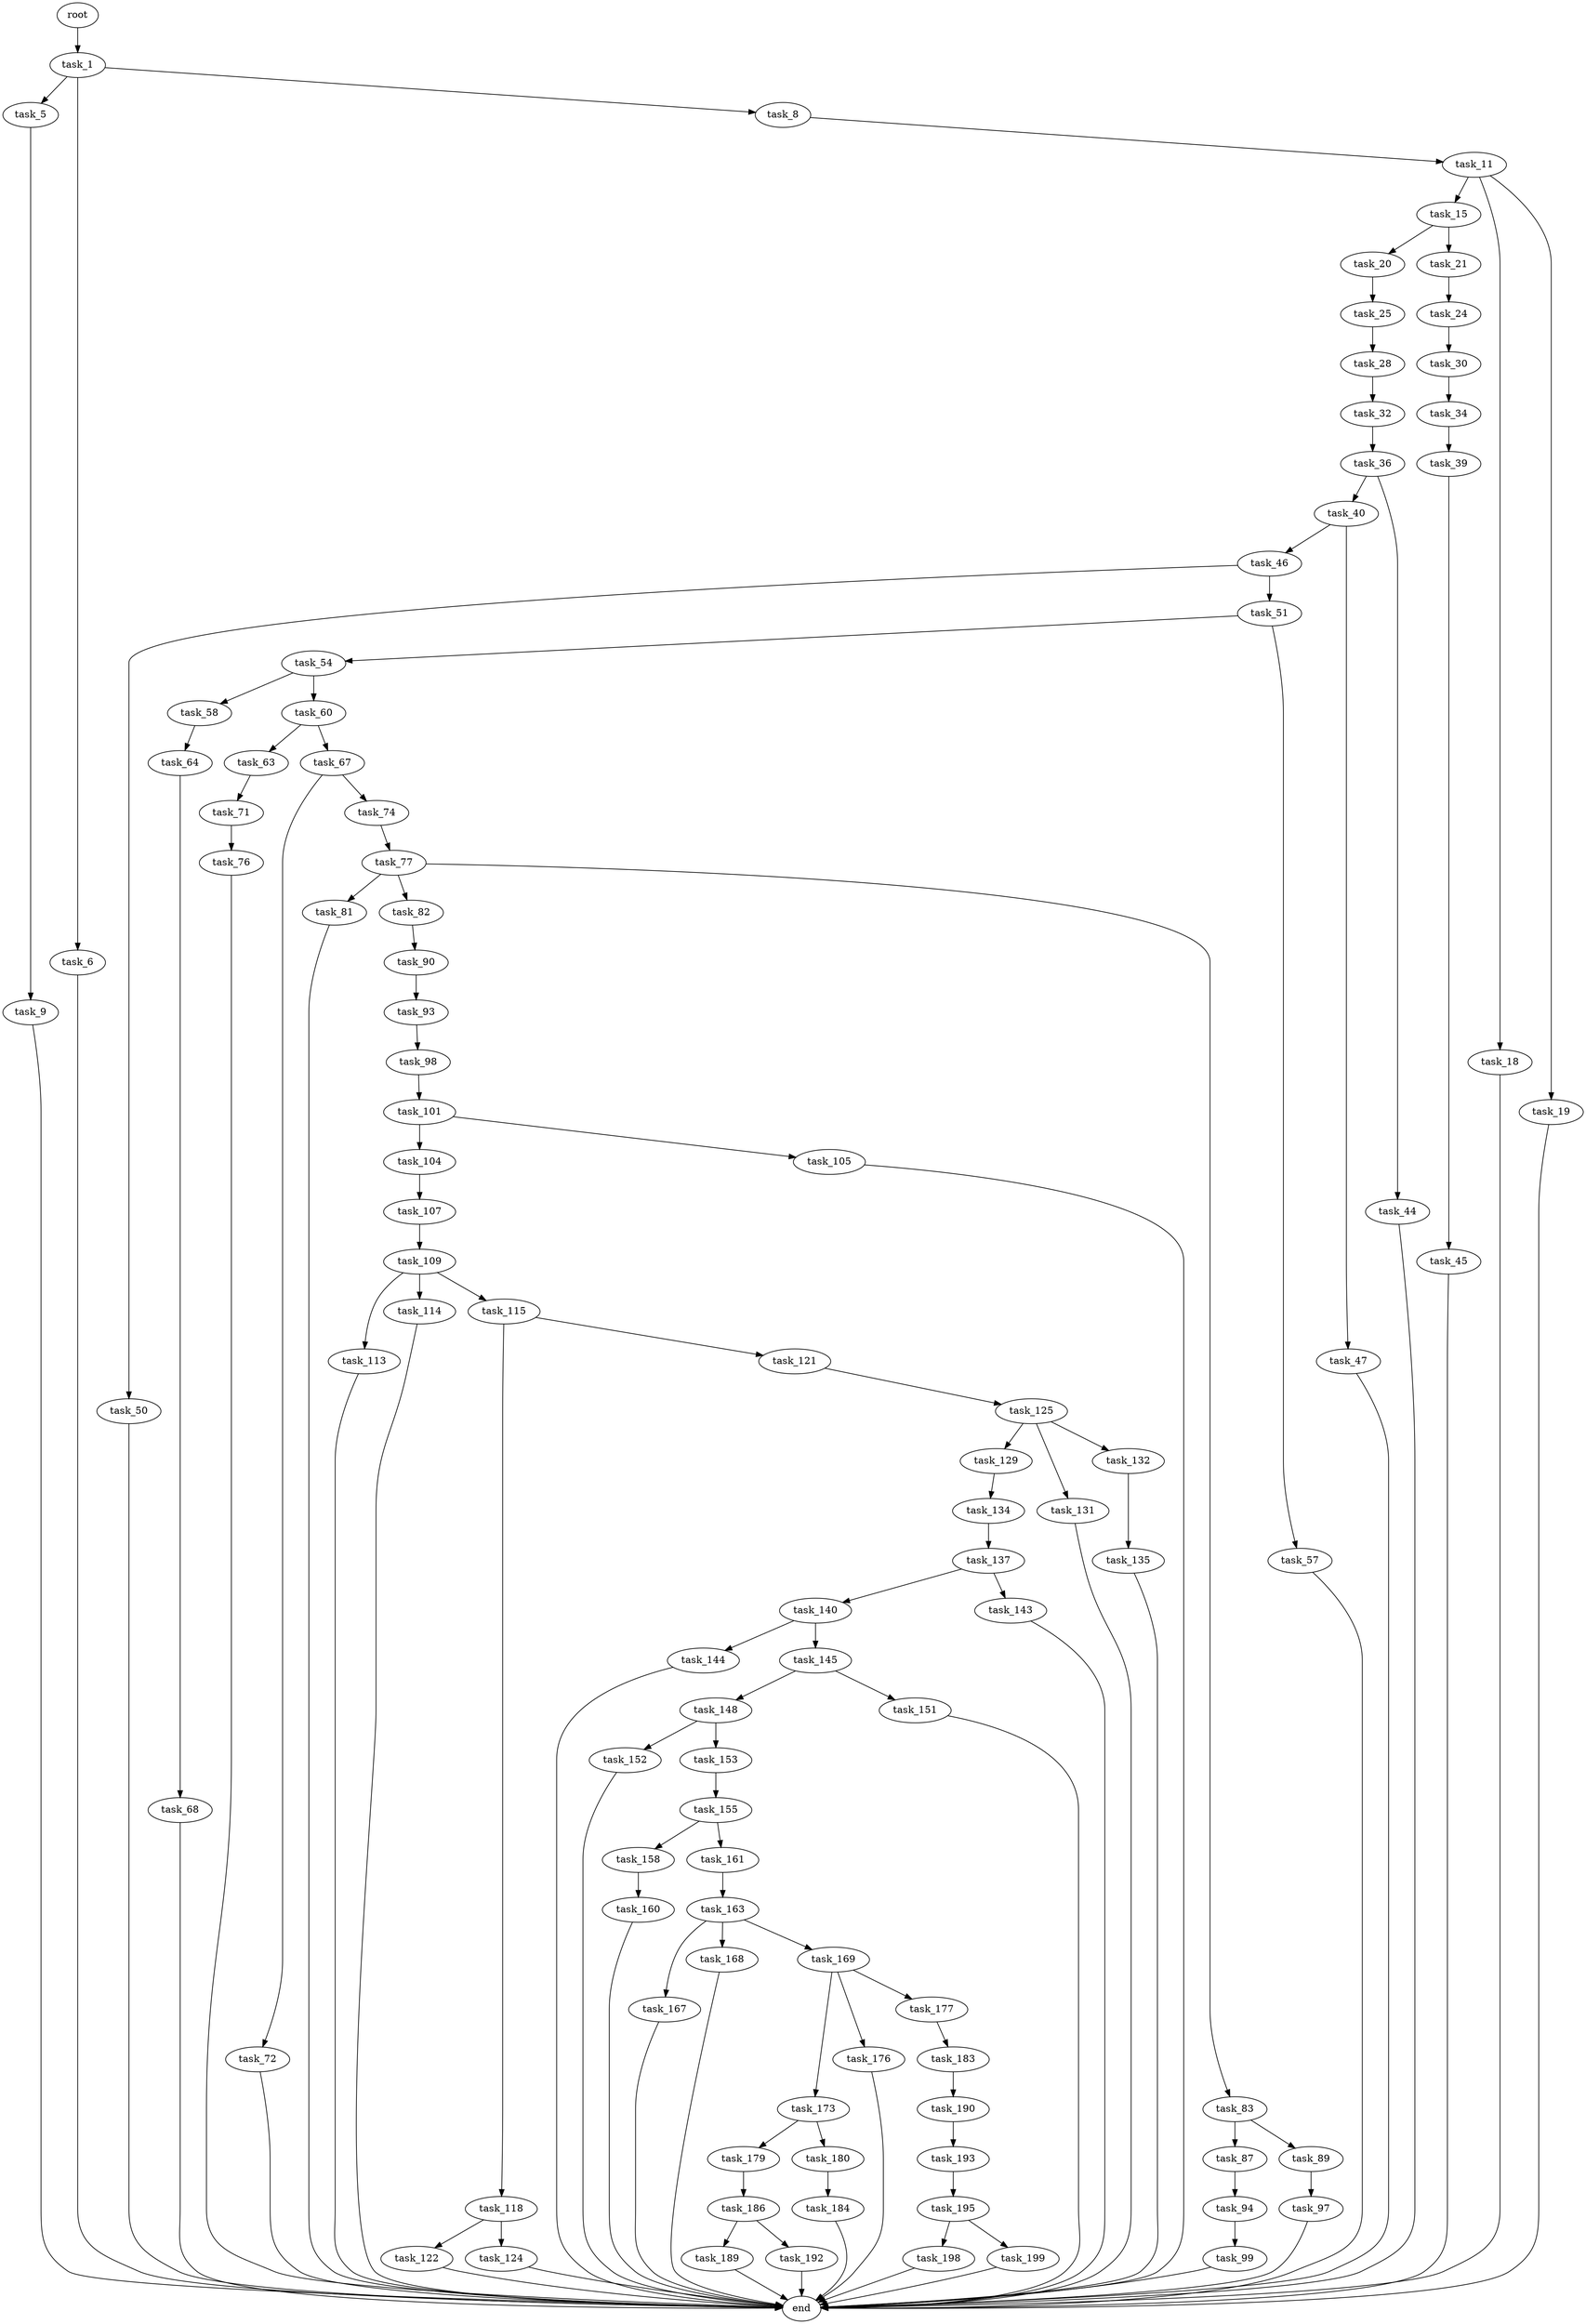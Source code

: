 digraph G {
  root [size="0.000000"];
  task_1 [size="122301692483.000000"];
  task_5 [size="549755813888.000000"];
  task_6 [size="782757789696.000000"];
  task_8 [size="549755813888.000000"];
  task_9 [size="549755813888.000000"];
  task_11 [size="134217728000.000000"];
  task_15 [size="74739023501.000000"];
  task_18 [size="3759751182.000000"];
  task_19 [size="54652690119.000000"];
  task_20 [size="24687790001.000000"];
  task_21 [size="8978109292.000000"];
  task_24 [size="782757789696.000000"];
  task_25 [size="1169487494.000000"];
  task_28 [size="549755813888.000000"];
  task_30 [size="3758640437.000000"];
  task_32 [size="52868872583.000000"];
  task_34 [size="213911040257.000000"];
  task_36 [size="6790719307.000000"];
  task_39 [size="8596873308.000000"];
  task_40 [size="431797121534.000000"];
  task_44 [size="423666697832.000000"];
  task_45 [size="1062146540226.000000"];
  task_46 [size="55494979613.000000"];
  task_47 [size="1279068117.000000"];
  task_50 [size="263622150860.000000"];
  task_51 [size="193703986940.000000"];
  task_54 [size="318340559402.000000"];
  task_57 [size="68719476736.000000"];
  task_58 [size="1285923860751.000000"];
  task_60 [size="1005462895670.000000"];
  task_63 [size="531438458273.000000"];
  task_64 [size="68719476736.000000"];
  task_67 [size="28991029248.000000"];
  task_68 [size="1073741824000.000000"];
  task_71 [size="93654821954.000000"];
  task_72 [size="368293445632.000000"];
  task_74 [size="14164058463.000000"];
  task_76 [size="32521504350.000000"];
  task_77 [size="549755813888.000000"];
  task_81 [size="208657502305.000000"];
  task_82 [size="2648086797.000000"];
  task_83 [size="93902799255.000000"];
  task_87 [size="8589934592.000000"];
  task_89 [size="8589934592.000000"];
  task_90 [size="23120969784.000000"];
  task_93 [size="13701372182.000000"];
  task_94 [size="549755813888.000000"];
  task_97 [size="58236682089.000000"];
  task_98 [size="146120411072.000000"];
  task_99 [size="24302368705.000000"];
  task_101 [size="991125840540.000000"];
  task_104 [size="4370851962.000000"];
  task_105 [size="4552431165.000000"];
  task_107 [size="95979872688.000000"];
  task_109 [size="1202705682.000000"];
  task_113 [size="134217728000.000000"];
  task_114 [size="1209109687.000000"];
  task_115 [size="134217728000.000000"];
  task_118 [size="10902131512.000000"];
  task_121 [size="134217728000.000000"];
  task_122 [size="316932624932.000000"];
  task_124 [size="1868107362.000000"];
  task_125 [size="18960878878.000000"];
  task_129 [size="783932295.000000"];
  task_131 [size="226278039910.000000"];
  task_132 [size="134217728000.000000"];
  task_134 [size="3912161515.000000"];
  task_135 [size="676900544020.000000"];
  task_137 [size="1073741824000.000000"];
  task_140 [size="17075081589.000000"];
  task_143 [size="7510900383.000000"];
  task_144 [size="116405349978.000000"];
  task_145 [size="2480194687.000000"];
  task_148 [size="30958337012.000000"];
  task_151 [size="161562668056.000000"];
  task_152 [size="1123993608371.000000"];
  task_153 [size="16530205720.000000"];
  task_155 [size="5105659185.000000"];
  task_158 [size="181049518438.000000"];
  task_160 [size="6953508882.000000"];
  task_161 [size="134027143399.000000"];
  task_163 [size="573802061342.000000"];
  task_167 [size="12191673331.000000"];
  task_168 [size="4038501743.000000"];
  task_169 [size="218320096505.000000"];
  task_173 [size="840896335.000000"];
  task_176 [size="230332137071.000000"];
  task_177 [size="70563285637.000000"];
  task_179 [size="73327898041.000000"];
  task_180 [size="7446860437.000000"];
  task_183 [size="48604055141.000000"];
  task_184 [size="368293445632.000000"];
  task_186 [size="26081095745.000000"];
  task_189 [size="168258274158.000000"];
  task_190 [size="106964938738.000000"];
  task_192 [size="388479245294.000000"];
  task_193 [size="330278376661.000000"];
  task_195 [size="97570097240.000000"];
  task_198 [size="559615561064.000000"];
  task_199 [size="535968413326.000000"];
  end [size="0.000000"];

  root -> task_1 [size="1.000000"];
  task_1 -> task_5 [size="209715200.000000"];
  task_1 -> task_6 [size="209715200.000000"];
  task_1 -> task_8 [size="209715200.000000"];
  task_5 -> task_9 [size="536870912.000000"];
  task_6 -> end [size="1.000000"];
  task_8 -> task_11 [size="536870912.000000"];
  task_9 -> end [size="1.000000"];
  task_11 -> task_15 [size="209715200.000000"];
  task_11 -> task_18 [size="209715200.000000"];
  task_11 -> task_19 [size="209715200.000000"];
  task_15 -> task_20 [size="75497472.000000"];
  task_15 -> task_21 [size="75497472.000000"];
  task_18 -> end [size="1.000000"];
  task_19 -> end [size="1.000000"];
  task_20 -> task_25 [size="411041792.000000"];
  task_21 -> task_24 [size="679477248.000000"];
  task_24 -> task_30 [size="679477248.000000"];
  task_25 -> task_28 [size="33554432.000000"];
  task_28 -> task_32 [size="536870912.000000"];
  task_30 -> task_34 [size="75497472.000000"];
  task_32 -> task_36 [size="838860800.000000"];
  task_34 -> task_39 [size="301989888.000000"];
  task_36 -> task_40 [size="679477248.000000"];
  task_36 -> task_44 [size="679477248.000000"];
  task_39 -> task_45 [size="536870912.000000"];
  task_40 -> task_46 [size="411041792.000000"];
  task_40 -> task_47 [size="411041792.000000"];
  task_44 -> end [size="1.000000"];
  task_45 -> end [size="1.000000"];
  task_46 -> task_50 [size="75497472.000000"];
  task_46 -> task_51 [size="75497472.000000"];
  task_47 -> end [size="1.000000"];
  task_50 -> end [size="1.000000"];
  task_51 -> task_54 [size="411041792.000000"];
  task_51 -> task_57 [size="411041792.000000"];
  task_54 -> task_58 [size="209715200.000000"];
  task_54 -> task_60 [size="209715200.000000"];
  task_57 -> end [size="1.000000"];
  task_58 -> task_64 [size="838860800.000000"];
  task_60 -> task_63 [size="679477248.000000"];
  task_60 -> task_67 [size="679477248.000000"];
  task_63 -> task_71 [size="838860800.000000"];
  task_64 -> task_68 [size="134217728.000000"];
  task_67 -> task_72 [size="75497472.000000"];
  task_67 -> task_74 [size="75497472.000000"];
  task_68 -> end [size="1.000000"];
  task_71 -> task_76 [size="209715200.000000"];
  task_72 -> end [size="1.000000"];
  task_74 -> task_77 [size="301989888.000000"];
  task_76 -> end [size="1.000000"];
  task_77 -> task_81 [size="536870912.000000"];
  task_77 -> task_82 [size="536870912.000000"];
  task_77 -> task_83 [size="536870912.000000"];
  task_81 -> end [size="1.000000"];
  task_82 -> task_90 [size="75497472.000000"];
  task_83 -> task_87 [size="75497472.000000"];
  task_83 -> task_89 [size="75497472.000000"];
  task_87 -> task_94 [size="33554432.000000"];
  task_89 -> task_97 [size="33554432.000000"];
  task_90 -> task_93 [size="411041792.000000"];
  task_93 -> task_98 [size="301989888.000000"];
  task_94 -> task_99 [size="536870912.000000"];
  task_97 -> end [size="1.000000"];
  task_98 -> task_101 [size="134217728.000000"];
  task_99 -> end [size="1.000000"];
  task_101 -> task_104 [size="838860800.000000"];
  task_101 -> task_105 [size="838860800.000000"];
  task_104 -> task_107 [size="411041792.000000"];
  task_105 -> end [size="1.000000"];
  task_107 -> task_109 [size="134217728.000000"];
  task_109 -> task_113 [size="33554432.000000"];
  task_109 -> task_114 [size="33554432.000000"];
  task_109 -> task_115 [size="33554432.000000"];
  task_113 -> end [size="1.000000"];
  task_114 -> end [size="1.000000"];
  task_115 -> task_118 [size="209715200.000000"];
  task_115 -> task_121 [size="209715200.000000"];
  task_118 -> task_122 [size="33554432.000000"];
  task_118 -> task_124 [size="33554432.000000"];
  task_121 -> task_125 [size="209715200.000000"];
  task_122 -> end [size="1.000000"];
  task_124 -> end [size="1.000000"];
  task_125 -> task_129 [size="838860800.000000"];
  task_125 -> task_131 [size="838860800.000000"];
  task_125 -> task_132 [size="838860800.000000"];
  task_129 -> task_134 [size="33554432.000000"];
  task_131 -> end [size="1.000000"];
  task_132 -> task_135 [size="209715200.000000"];
  task_134 -> task_137 [size="411041792.000000"];
  task_135 -> end [size="1.000000"];
  task_137 -> task_140 [size="838860800.000000"];
  task_137 -> task_143 [size="838860800.000000"];
  task_140 -> task_144 [size="838860800.000000"];
  task_140 -> task_145 [size="838860800.000000"];
  task_143 -> end [size="1.000000"];
  task_144 -> end [size="1.000000"];
  task_145 -> task_148 [size="75497472.000000"];
  task_145 -> task_151 [size="75497472.000000"];
  task_148 -> task_152 [size="33554432.000000"];
  task_148 -> task_153 [size="33554432.000000"];
  task_151 -> end [size="1.000000"];
  task_152 -> end [size="1.000000"];
  task_153 -> task_155 [size="536870912.000000"];
  task_155 -> task_158 [size="134217728.000000"];
  task_155 -> task_161 [size="134217728.000000"];
  task_158 -> task_160 [size="209715200.000000"];
  task_160 -> end [size="1.000000"];
  task_161 -> task_163 [size="536870912.000000"];
  task_163 -> task_167 [size="536870912.000000"];
  task_163 -> task_168 [size="536870912.000000"];
  task_163 -> task_169 [size="536870912.000000"];
  task_167 -> end [size="1.000000"];
  task_168 -> end [size="1.000000"];
  task_169 -> task_173 [size="679477248.000000"];
  task_169 -> task_176 [size="679477248.000000"];
  task_169 -> task_177 [size="679477248.000000"];
  task_173 -> task_179 [size="75497472.000000"];
  task_173 -> task_180 [size="75497472.000000"];
  task_176 -> end [size="1.000000"];
  task_177 -> task_183 [size="134217728.000000"];
  task_179 -> task_186 [size="134217728.000000"];
  task_180 -> task_184 [size="536870912.000000"];
  task_183 -> task_190 [size="75497472.000000"];
  task_184 -> end [size="1.000000"];
  task_186 -> task_189 [size="411041792.000000"];
  task_186 -> task_192 [size="411041792.000000"];
  task_189 -> end [size="1.000000"];
  task_190 -> task_193 [size="134217728.000000"];
  task_192 -> end [size="1.000000"];
  task_193 -> task_195 [size="838860800.000000"];
  task_195 -> task_198 [size="75497472.000000"];
  task_195 -> task_199 [size="75497472.000000"];
  task_198 -> end [size="1.000000"];
  task_199 -> end [size="1.000000"];
}
